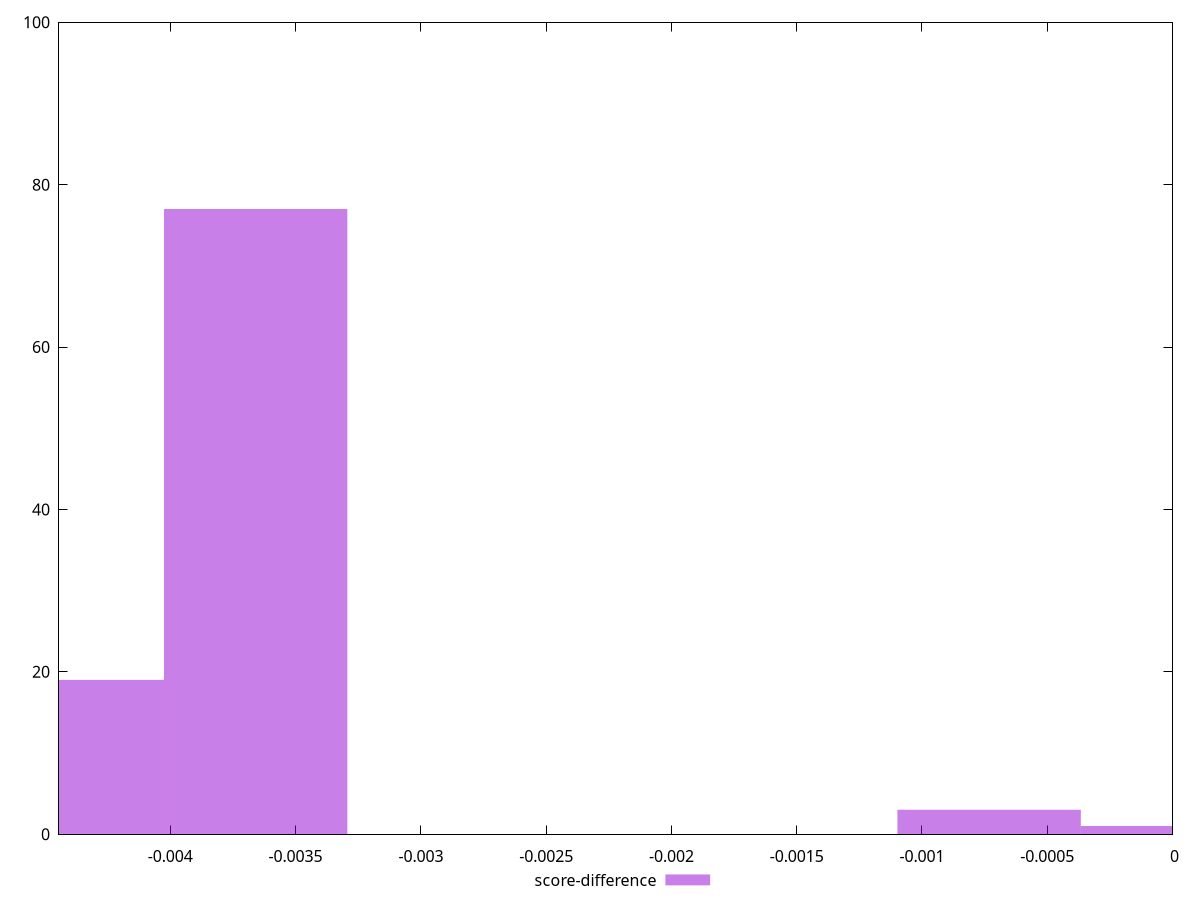 reset

$scoreDifference <<EOF
-0.004391442845956811 19
-0.0007319071409928019 3
-0.0036595357049640097 77
0 1
EOF

set key outside below
set boxwidth 0.0007319071409928019
set xrange [-0.004444444444444362:0]
set yrange [0:100]
set trange [0:100]
set style fill transparent solid 0.5 noborder
set terminal svg size 640, 490 enhanced background rgb 'white'
set output "reprap/uses-rel-preload/samples/pages+cached+noadtech/score-difference/histogram.svg"

plot $scoreDifference title "score-difference" with boxes

reset
